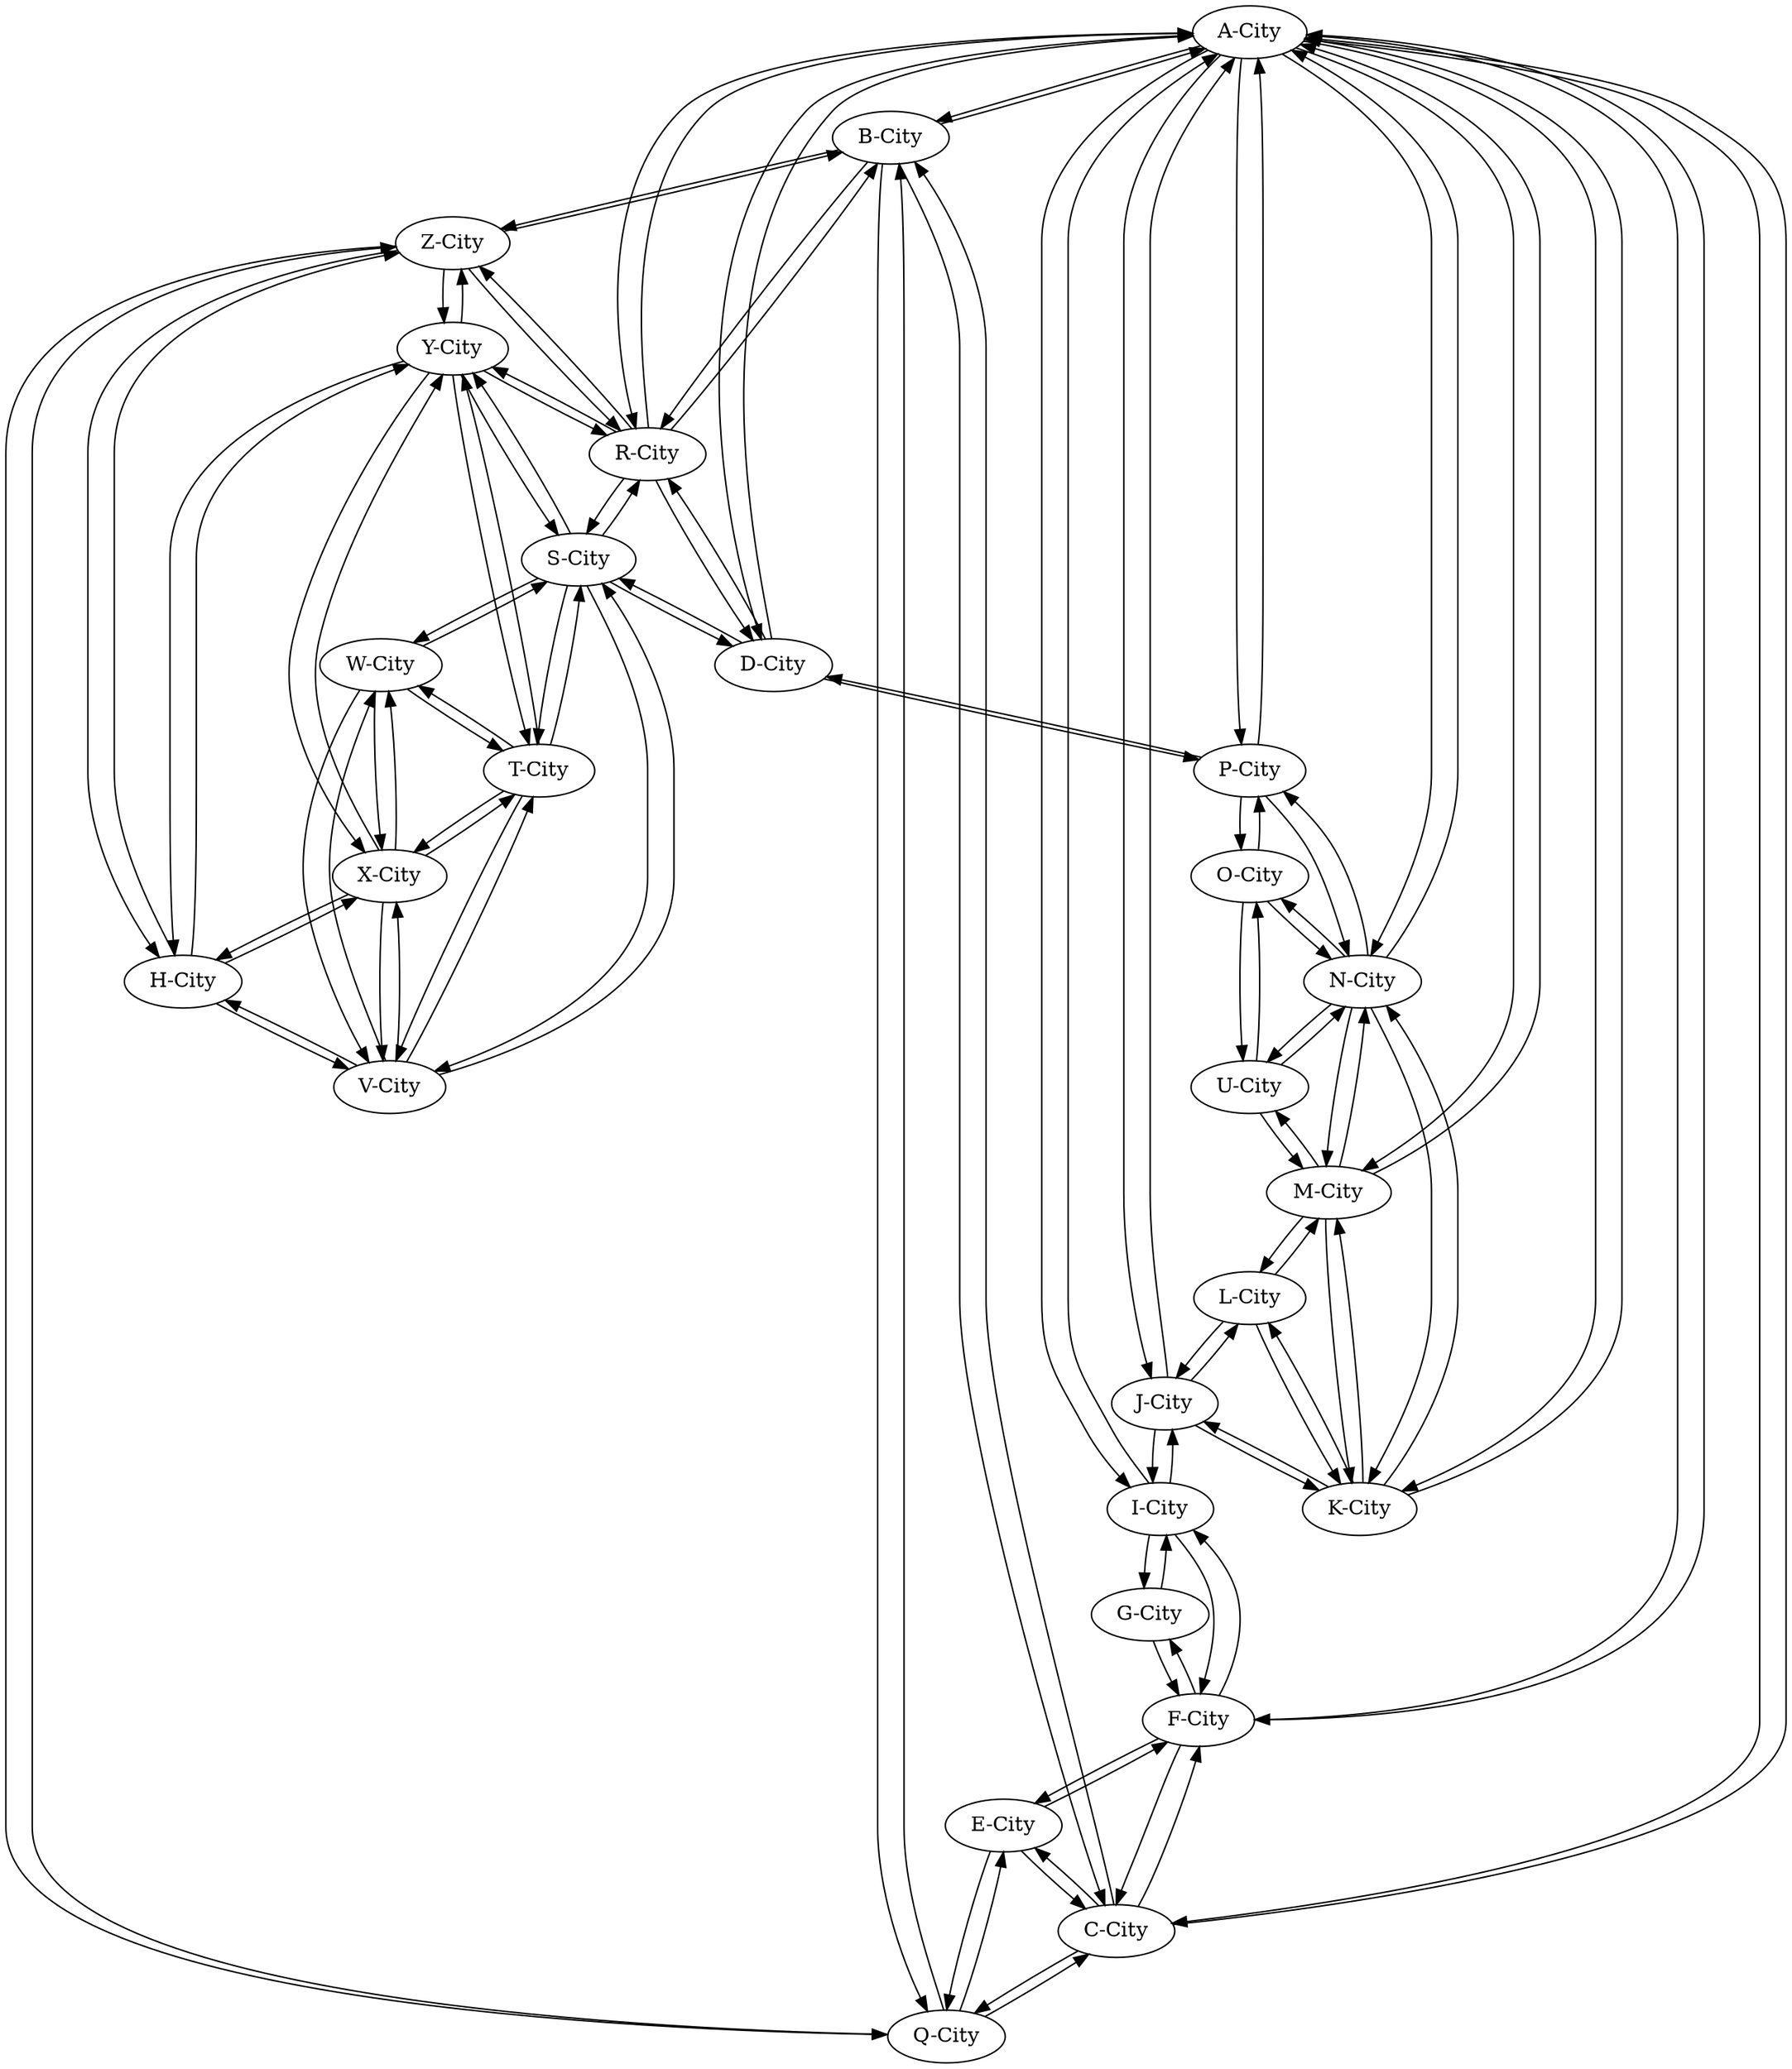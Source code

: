 digraph Rotas {
  "A-City";
  "B-City";
  "C-City";
  "D-City";
  "F-City";
  "I-City";
  "J-City";
  "K-City";
  "M-City";
  "N-City";
  "P-City";
  "R-City";
  "Q-City";
  "Z-City";
  "E-City";
  "S-City";
  "G-City";
  "H-City";
  "V-City";
  "X-City";
  "Y-City";
  "L-City";
  "U-City";
  "O-City";
  "T-City";
  "W-City";
  "A-City" -> "R-City";
  "A-City" -> "P-City";
  "A-City" -> "N-City";
  "A-City" -> "M-City";
  "A-City" -> "K-City";
  "A-City" -> "J-City";
  "A-City" -> "I-City";
  "A-City" -> "F-City";
  "A-City" -> "D-City";
  "A-City" -> "C-City";
  "A-City" -> "B-City";
  "B-City" -> "Z-City";
  "B-City" -> "R-City";
  "B-City" -> "Q-City";
  "B-City" -> "C-City";
  "B-City" -> "A-City";
  "C-City" -> "Q-City";
  "C-City" -> "F-City";
  "C-City" -> "E-City";
  "C-City" -> "B-City";
  "C-City" -> "A-City";
  "D-City" -> "S-City";
  "D-City" -> "R-City";
  "D-City" -> "P-City";
  "D-City" -> "A-City";
  "F-City" -> "I-City";
  "F-City" -> "G-City";
  "F-City" -> "E-City";
  "F-City" -> "C-City";
  "F-City" -> "A-City";
  "I-City" -> "J-City";
  "I-City" -> "G-City";
  "I-City" -> "F-City";
  "I-City" -> "A-City";
  "J-City" -> "L-City";
  "J-City" -> "K-City";
  "J-City" -> "I-City";
  "J-City" -> "A-City";
  "K-City" -> "N-City";
  "K-City" -> "M-City";
  "K-City" -> "L-City";
  "K-City" -> "J-City";
  "K-City" -> "A-City";
  "M-City" -> "U-City";
  "M-City" -> "N-City";
  "M-City" -> "L-City";
  "M-City" -> "K-City";
  "M-City" -> "A-City";
  "N-City" -> "U-City";
  "N-City" -> "P-City";
  "N-City" -> "O-City";
  "N-City" -> "M-City";
  "N-City" -> "K-City";
  "N-City" -> "A-City";
  "P-City" -> "O-City";
  "P-City" -> "N-City";
  "P-City" -> "D-City";
  "P-City" -> "A-City";
  "R-City" -> "Z-City";
  "R-City" -> "Y-City";
  "R-City" -> "S-City";
  "R-City" -> "D-City";
  "R-City" -> "B-City";
  "R-City" -> "A-City";
  "Q-City" -> "Z-City";
  "Q-City" -> "E-City";
  "Q-City" -> "C-City";
  "Q-City" -> "B-City";
  "Z-City" -> "Y-City";
  "Z-City" -> "R-City";
  "Z-City" -> "Q-City";
  "Z-City" -> "H-City";
  "Z-City" -> "B-City";
  "E-City" -> "Q-City";
  "E-City" -> "F-City";
  "E-City" -> "C-City";
  "S-City" -> "Y-City";
  "S-City" -> "W-City";
  "S-City" -> "V-City";
  "S-City" -> "T-City";
  "S-City" -> "R-City";
  "S-City" -> "D-City";
  "G-City" -> "I-City";
  "G-City" -> "F-City";
  "H-City" -> "Z-City";
  "H-City" -> "Y-City";
  "H-City" -> "X-City";
  "H-City" -> "V-City";
  "V-City" -> "X-City";
  "V-City" -> "W-City";
  "V-City" -> "T-City";
  "V-City" -> "S-City";
  "V-City" -> "H-City";
  "X-City" -> "Y-City";
  "X-City" -> "W-City";
  "X-City" -> "V-City";
  "X-City" -> "T-City";
  "X-City" -> "H-City";
  "Y-City" -> "Z-City";
  "Y-City" -> "X-City";
  "Y-City" -> "T-City";
  "Y-City" -> "S-City";
  "Y-City" -> "R-City";
  "Y-City" -> "H-City";
  "L-City" -> "M-City";
  "L-City" -> "K-City";
  "L-City" -> "J-City";
  "U-City" -> "O-City";
  "U-City" -> "N-City";
  "U-City" -> "M-City";
  "O-City" -> "U-City";
  "O-City" -> "P-City";
  "O-City" -> "N-City";
  "T-City" -> "Y-City";
  "T-City" -> "X-City";
  "T-City" -> "W-City";
  "T-City" -> "V-City";
  "T-City" -> "S-City";
  "W-City" -> "X-City";
  "W-City" -> "V-City";
  "W-City" -> "T-City";
  "W-City" -> "S-City";
}
